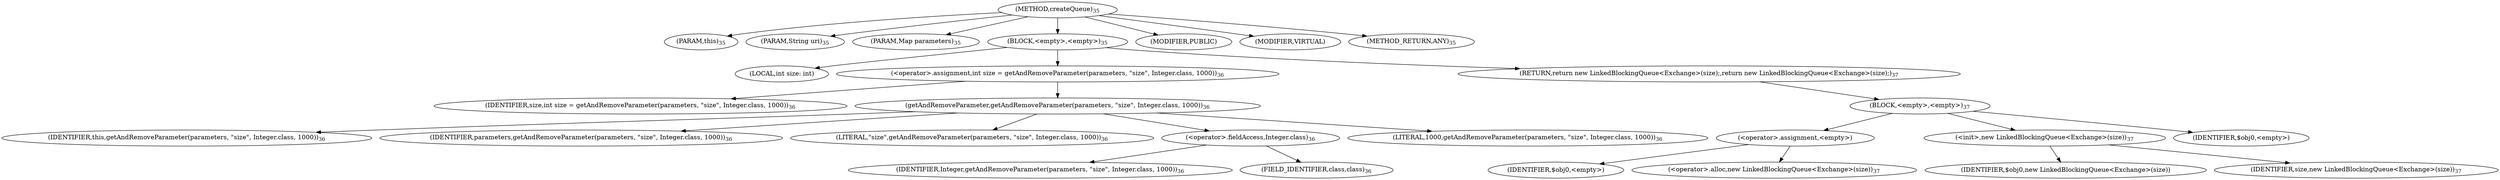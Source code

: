 digraph "createQueue" {  
"12" [label = <(METHOD,createQueue)<SUB>35</SUB>> ]
"4" [label = <(PARAM,this)<SUB>35</SUB>> ]
"13" [label = <(PARAM,String uri)<SUB>35</SUB>> ]
"14" [label = <(PARAM,Map parameters)<SUB>35</SUB>> ]
"15" [label = <(BLOCK,&lt;empty&gt;,&lt;empty&gt;)<SUB>35</SUB>> ]
"16" [label = <(LOCAL,int size: int)> ]
"17" [label = <(&lt;operator&gt;.assignment,int size = getAndRemoveParameter(parameters, &quot;size&quot;, Integer.class, 1000))<SUB>36</SUB>> ]
"18" [label = <(IDENTIFIER,size,int size = getAndRemoveParameter(parameters, &quot;size&quot;, Integer.class, 1000))<SUB>36</SUB>> ]
"19" [label = <(getAndRemoveParameter,getAndRemoveParameter(parameters, &quot;size&quot;, Integer.class, 1000))<SUB>36</SUB>> ]
"3" [label = <(IDENTIFIER,this,getAndRemoveParameter(parameters, &quot;size&quot;, Integer.class, 1000))<SUB>36</SUB>> ]
"20" [label = <(IDENTIFIER,parameters,getAndRemoveParameter(parameters, &quot;size&quot;, Integer.class, 1000))<SUB>36</SUB>> ]
"21" [label = <(LITERAL,&quot;size&quot;,getAndRemoveParameter(parameters, &quot;size&quot;, Integer.class, 1000))<SUB>36</SUB>> ]
"22" [label = <(&lt;operator&gt;.fieldAccess,Integer.class)<SUB>36</SUB>> ]
"23" [label = <(IDENTIFIER,Integer,getAndRemoveParameter(parameters, &quot;size&quot;, Integer.class, 1000))<SUB>36</SUB>> ]
"24" [label = <(FIELD_IDENTIFIER,class,class)<SUB>36</SUB>> ]
"25" [label = <(LITERAL,1000,getAndRemoveParameter(parameters, &quot;size&quot;, Integer.class, 1000))<SUB>36</SUB>> ]
"26" [label = <(RETURN,return new LinkedBlockingQueue&lt;Exchange&gt;(size);,return new LinkedBlockingQueue&lt;Exchange&gt;(size);)<SUB>37</SUB>> ]
"27" [label = <(BLOCK,&lt;empty&gt;,&lt;empty&gt;)<SUB>37</SUB>> ]
"28" [label = <(&lt;operator&gt;.assignment,&lt;empty&gt;)> ]
"29" [label = <(IDENTIFIER,$obj0,&lt;empty&gt;)> ]
"30" [label = <(&lt;operator&gt;.alloc,new LinkedBlockingQueue&lt;Exchange&gt;(size))<SUB>37</SUB>> ]
"31" [label = <(&lt;init&gt;,new LinkedBlockingQueue&lt;Exchange&gt;(size))<SUB>37</SUB>> ]
"32" [label = <(IDENTIFIER,$obj0,new LinkedBlockingQueue&lt;Exchange&gt;(size))> ]
"33" [label = <(IDENTIFIER,size,new LinkedBlockingQueue&lt;Exchange&gt;(size))<SUB>37</SUB>> ]
"34" [label = <(IDENTIFIER,$obj0,&lt;empty&gt;)> ]
"35" [label = <(MODIFIER,PUBLIC)> ]
"36" [label = <(MODIFIER,VIRTUAL)> ]
"37" [label = <(METHOD_RETURN,ANY)<SUB>35</SUB>> ]
  "12" -> "4" 
  "12" -> "13" 
  "12" -> "14" 
  "12" -> "15" 
  "12" -> "35" 
  "12" -> "36" 
  "12" -> "37" 
  "15" -> "16" 
  "15" -> "17" 
  "15" -> "26" 
  "17" -> "18" 
  "17" -> "19" 
  "19" -> "3" 
  "19" -> "20" 
  "19" -> "21" 
  "19" -> "22" 
  "19" -> "25" 
  "22" -> "23" 
  "22" -> "24" 
  "26" -> "27" 
  "27" -> "28" 
  "27" -> "31" 
  "27" -> "34" 
  "28" -> "29" 
  "28" -> "30" 
  "31" -> "32" 
  "31" -> "33" 
}
